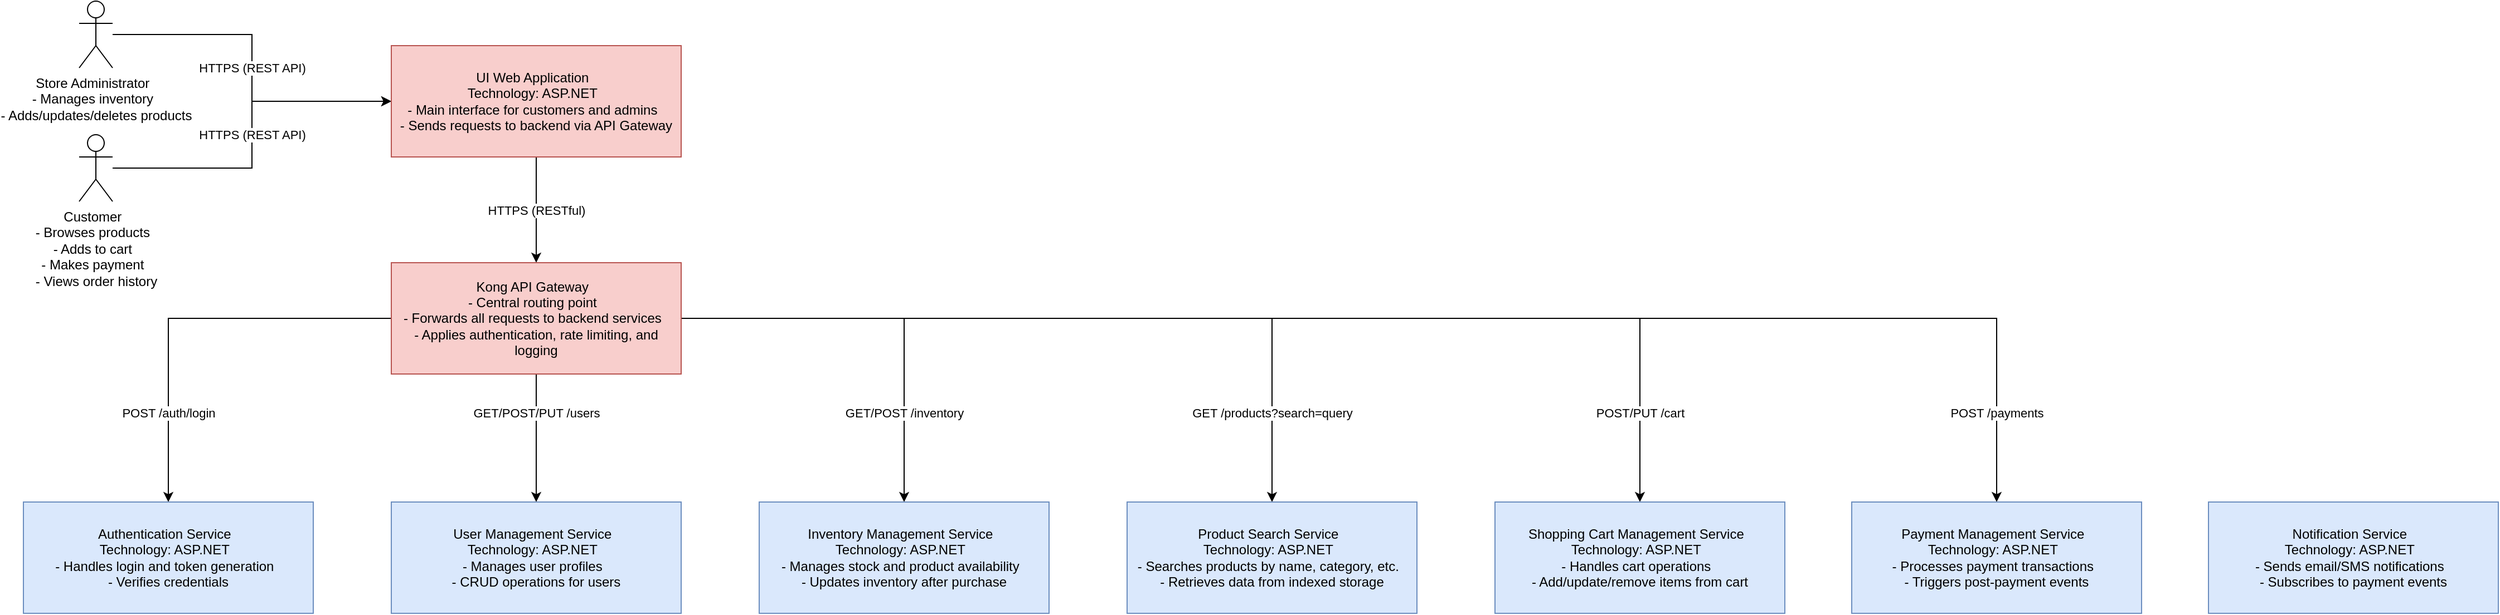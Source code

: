 <mxfile version="28.0.4">
  <diagram name="Página-1" id="Wuhu5AnjjuwaDmVvK1Gc">
    <mxGraphModel dx="2555" dy="948" grid="1" gridSize="10" guides="1" tooltips="1" connect="1" arrows="1" fold="1" page="1" pageScale="1" pageWidth="827" pageHeight="1169" math="0" shadow="0">
      <root>
        <mxCell id="0" />
        <mxCell id="1" parent="0" />
        <mxCell id="R8CUXk5LIufCTb3Vg6Q0-6" value="HTTPS (REST API)" style="edgeStyle=orthogonalEdgeStyle;rounded=0;orthogonalLoop=1;jettySize=auto;html=1;entryX=0;entryY=0.5;entryDx=0;entryDy=0;" edge="1" parent="1" source="R8CUXk5LIufCTb3Vg6Q0-1" target="R8CUXk5LIufCTb3Vg6Q0-4">
          <mxGeometry relative="1" as="geometry" />
        </mxCell>
        <mxCell id="R8CUXk5LIufCTb3Vg6Q0-1" value="&lt;div&gt;Store Administrator&amp;nbsp;&amp;nbsp;&lt;/div&gt;&lt;div&gt;- Manages inventory&amp;nbsp;&amp;nbsp;&lt;/div&gt;&lt;div&gt;- Adds/updates/deletes products&lt;/div&gt;&lt;div&gt;&lt;br&gt;&lt;/div&gt;" style="shape=umlActor;verticalLabelPosition=bottom;verticalAlign=top;html=1;outlineConnect=0;" vertex="1" parent="1">
          <mxGeometry x="50" y="300" width="30" height="60" as="geometry" />
        </mxCell>
        <mxCell id="R8CUXk5LIufCTb3Vg6Q0-5" value="HTTPS (REST API)" style="edgeStyle=orthogonalEdgeStyle;rounded=0;orthogonalLoop=1;jettySize=auto;html=1;" edge="1" parent="1" source="R8CUXk5LIufCTb3Vg6Q0-2" target="R8CUXk5LIufCTb3Vg6Q0-4">
          <mxGeometry relative="1" as="geometry" />
        </mxCell>
        <mxCell id="R8CUXk5LIufCTb3Vg6Q0-2" value="&lt;div&gt;&lt;div&gt;Customer&amp;nbsp;&amp;nbsp;&lt;/div&gt;&lt;div&gt;- Browses products&amp;nbsp;&amp;nbsp;&lt;/div&gt;&lt;div&gt;- Adds to cart&amp;nbsp;&amp;nbsp;&lt;/div&gt;&lt;div&gt;- Makes payment&amp;nbsp;&amp;nbsp;&lt;/div&gt;&lt;div&gt;- Views order history&lt;/div&gt;&lt;/div&gt;&lt;div&gt;&lt;br&gt;&lt;/div&gt;" style="shape=umlActor;verticalLabelPosition=bottom;verticalAlign=top;html=1;outlineConnect=0;" vertex="1" parent="1">
          <mxGeometry x="50" y="420" width="30" height="60" as="geometry" />
        </mxCell>
        <mxCell id="R8CUXk5LIufCTb3Vg6Q0-8" value="HTTPS (RESTful)" style="edgeStyle=orthogonalEdgeStyle;rounded=0;orthogonalLoop=1;jettySize=auto;html=1;entryX=0.5;entryY=0;entryDx=0;entryDy=0;" edge="1" parent="1" source="R8CUXk5LIufCTb3Vg6Q0-4" target="R8CUXk5LIufCTb3Vg6Q0-7">
          <mxGeometry relative="1" as="geometry" />
        </mxCell>
        <mxCell id="R8CUXk5LIufCTb3Vg6Q0-4" value="&lt;div&gt;&lt;div&gt;UI Web Application&amp;nbsp;&amp;nbsp;&lt;/div&gt;&lt;div&gt;Technology: ASP.NET&amp;nbsp;&amp;nbsp;&lt;/div&gt;&lt;div&gt;- Main interface for customers and admins&amp;nbsp;&amp;nbsp;&lt;/div&gt;&lt;div&gt;- Sends requests to backend via API Gateway&lt;/div&gt;&lt;/div&gt;" style="html=1;whiteSpace=wrap;fillColor=light-dark(#F8CECC,#830000);strokeColor=#b85450;" vertex="1" parent="1">
          <mxGeometry x="330" y="340" width="260" height="100" as="geometry" />
        </mxCell>
        <mxCell id="R8CUXk5LIufCTb3Vg6Q0-10" value="POST /auth/login" style="edgeStyle=orthogonalEdgeStyle;rounded=0;orthogonalLoop=1;jettySize=auto;html=1;" edge="1" parent="1" source="R8CUXk5LIufCTb3Vg6Q0-7" target="R8CUXk5LIufCTb3Vg6Q0-9">
          <mxGeometry x="0.562" relative="1" as="geometry">
            <mxPoint as="offset" />
          </mxGeometry>
        </mxCell>
        <mxCell id="R8CUXk5LIufCTb3Vg6Q0-12" value="GET/POST/PUT /users" style="edgeStyle=orthogonalEdgeStyle;rounded=0;orthogonalLoop=1;jettySize=auto;html=1;" edge="1" parent="1" source="R8CUXk5LIufCTb3Vg6Q0-7" target="R8CUXk5LIufCTb3Vg6Q0-11">
          <mxGeometry x="-0.391" relative="1" as="geometry">
            <mxPoint as="offset" />
          </mxGeometry>
        </mxCell>
        <mxCell id="R8CUXk5LIufCTb3Vg6Q0-15" value="GET/POST /inventory" style="edgeStyle=orthogonalEdgeStyle;rounded=0;orthogonalLoop=1;jettySize=auto;html=1;" edge="1" parent="1" source="R8CUXk5LIufCTb3Vg6Q0-7" target="R8CUXk5LIufCTb3Vg6Q0-13">
          <mxGeometry x="0.562" relative="1" as="geometry">
            <mxPoint as="offset" />
          </mxGeometry>
        </mxCell>
        <mxCell id="R8CUXk5LIufCTb3Vg6Q0-17" value="GET /products?search=query" style="edgeStyle=orthogonalEdgeStyle;rounded=0;orthogonalLoop=1;jettySize=auto;html=1;entryX=0.5;entryY=0;entryDx=0;entryDy=0;" edge="1" parent="1" source="R8CUXk5LIufCTb3Vg6Q0-7" target="R8CUXk5LIufCTb3Vg6Q0-16">
          <mxGeometry x="0.77" relative="1" as="geometry">
            <mxPoint as="offset" />
          </mxGeometry>
        </mxCell>
        <mxCell id="R8CUXk5LIufCTb3Vg6Q0-19" value="POST/PUT /cart" style="edgeStyle=orthogonalEdgeStyle;rounded=0;orthogonalLoop=1;jettySize=auto;html=1;" edge="1" parent="1" source="R8CUXk5LIufCTb3Vg6Q0-7" target="R8CUXk5LIufCTb3Vg6Q0-18">
          <mxGeometry x="0.844" relative="1" as="geometry">
            <mxPoint as="offset" />
          </mxGeometry>
        </mxCell>
        <mxCell id="R8CUXk5LIufCTb3Vg6Q0-21" value="POST /payments" style="edgeStyle=orthogonalEdgeStyle;rounded=0;orthogonalLoop=1;jettySize=auto;html=1;entryX=0.5;entryY=0;entryDx=0;entryDy=0;" edge="1" parent="1" source="R8CUXk5LIufCTb3Vg6Q0-7" target="R8CUXk5LIufCTb3Vg6Q0-20">
          <mxGeometry x="0.881" relative="1" as="geometry">
            <mxPoint as="offset" />
          </mxGeometry>
        </mxCell>
        <mxCell id="R8CUXk5LIufCTb3Vg6Q0-7" value="Kong API Gateway  &#xa;- Central routing point  &#xa;- Forwards all requests to backend services  &#xa;- Applies authentication, rate limiting, and logging" style="html=1;whiteSpace=wrap;fillColor=light-dark(#F8CECC,#007400);strokeColor=light-dark(#b85450, #51b870);" vertex="1" parent="1">
          <mxGeometry x="330" y="535" width="260" height="100" as="geometry" />
        </mxCell>
        <mxCell id="R8CUXk5LIufCTb3Vg6Q0-9" value="&lt;div&gt;Authentication Service&amp;nbsp;&amp;nbsp;&lt;/div&gt;&lt;div&gt;Technology: ASP.NET&amp;nbsp;&amp;nbsp;&lt;/div&gt;&lt;div&gt;- Handles login and token generation&amp;nbsp;&amp;nbsp;&lt;/div&gt;&lt;div&gt;- Verifies credentials&lt;/div&gt;" style="html=1;whiteSpace=wrap;fillColor=#dae8fc;strokeColor=#6c8ebf;" vertex="1" parent="1">
          <mxGeometry y="750" width="260" height="100" as="geometry" />
        </mxCell>
        <mxCell id="R8CUXk5LIufCTb3Vg6Q0-11" value="&lt;div&gt;User Management Service&amp;nbsp;&amp;nbsp;&lt;/div&gt;&lt;div&gt;Technology: ASP.NET&amp;nbsp;&amp;nbsp;&lt;/div&gt;&lt;div&gt;- Manages user profiles&amp;nbsp;&amp;nbsp;&lt;/div&gt;&lt;div&gt;- CRUD operations for users&lt;/div&gt;" style="html=1;whiteSpace=wrap;fillColor=#dae8fc;strokeColor=#6c8ebf;" vertex="1" parent="1">
          <mxGeometry x="330" y="750" width="260" height="100" as="geometry" />
        </mxCell>
        <mxCell id="R8CUXk5LIufCTb3Vg6Q0-13" value="&lt;div&gt;Inventory Management Service&amp;nbsp;&amp;nbsp;&lt;/div&gt;&lt;div&gt;Technology: ASP.NET&amp;nbsp;&amp;nbsp;&lt;/div&gt;&lt;div&gt;- Manages stock and product availability&amp;nbsp;&amp;nbsp;&lt;/div&gt;&lt;div&gt;- Updates inventory after purchase&lt;/div&gt;" style="html=1;whiteSpace=wrap;fillColor=#dae8fc;strokeColor=#6c8ebf;" vertex="1" parent="1">
          <mxGeometry x="660" y="750" width="260" height="100" as="geometry" />
        </mxCell>
        <mxCell id="R8CUXk5LIufCTb3Vg6Q0-16" value="&lt;div&gt;Product Search Service&amp;nbsp;&amp;nbsp;&lt;/div&gt;&lt;div&gt;Technology: ASP.NET&amp;nbsp;&amp;nbsp;&lt;/div&gt;&lt;div&gt;- Searches products by name, category, etc.&amp;nbsp;&amp;nbsp;&lt;/div&gt;&lt;div&gt;- Retrieves data from indexed storage&lt;/div&gt;" style="html=1;whiteSpace=wrap;fillColor=#dae8fc;strokeColor=#6c8ebf;" vertex="1" parent="1">
          <mxGeometry x="990" y="750" width="260" height="100" as="geometry" />
        </mxCell>
        <mxCell id="R8CUXk5LIufCTb3Vg6Q0-18" value="&lt;div&gt;Shopping Cart Management Service&amp;nbsp;&amp;nbsp;&lt;/div&gt;&lt;div&gt;Technology: ASP.NET&amp;nbsp;&amp;nbsp;&lt;/div&gt;&lt;div&gt;- Handles cart operations&amp;nbsp;&amp;nbsp;&lt;/div&gt;&lt;div&gt;- Add/update/remove items from cart&lt;/div&gt;" style="html=1;whiteSpace=wrap;fillColor=#dae8fc;strokeColor=#6c8ebf;" vertex="1" parent="1">
          <mxGeometry x="1320" y="750" width="260" height="100" as="geometry" />
        </mxCell>
        <mxCell id="R8CUXk5LIufCTb3Vg6Q0-20" value="&lt;div&gt;Payment Management Service&amp;nbsp;&amp;nbsp;&lt;/div&gt;&lt;div&gt;Technology: ASP.NET&amp;nbsp;&amp;nbsp;&lt;/div&gt;&lt;div&gt;- Processes payment transactions&amp;nbsp;&amp;nbsp;&lt;/div&gt;&lt;div&gt;- Triggers post-payment events&lt;/div&gt;" style="html=1;whiteSpace=wrap;fillColor=#dae8fc;strokeColor=#6c8ebf;" vertex="1" parent="1">
          <mxGeometry x="1640" y="750" width="260" height="100" as="geometry" />
        </mxCell>
        <mxCell id="R8CUXk5LIufCTb3Vg6Q0-22" value="&lt;div&gt;Notification Service&amp;nbsp;&amp;nbsp;&lt;/div&gt;&lt;div&gt;Technology: ASP.NET&amp;nbsp;&amp;nbsp;&lt;/div&gt;&lt;div&gt;- Sends email/SMS notifications&amp;nbsp;&amp;nbsp;&lt;/div&gt;&lt;div&gt;- Subscribes to payment events&lt;/div&gt;" style="html=1;whiteSpace=wrap;fillColor=#dae8fc;strokeColor=#6c8ebf;" vertex="1" parent="1">
          <mxGeometry x="1960" y="750" width="260" height="100" as="geometry" />
        </mxCell>
      </root>
    </mxGraphModel>
  </diagram>
</mxfile>
